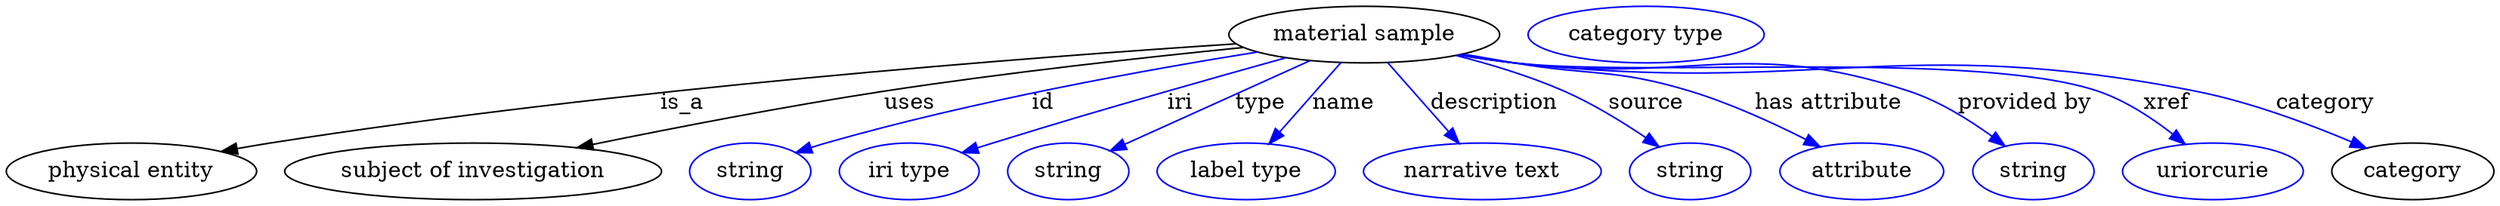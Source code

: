 digraph {
	graph [bb="0,0,1577.6,123"];
	node [label="\N"];
	"material sample"	[height=0.5,
		label="material sample",
		pos="862.29,105",
		width=2.3831];
	"physical entity"	[height=0.5,
		pos="79.293,18",
		width=2.2026];
	"material sample" -> "physical entity"	[label=is_a,
		lp="429.29,61.5",
		pos="e,136.47,30.648 781.12,99.137 651,90.652 387.97,70.658 167.29,36 160.58,34.946 153.6,33.756 146.63,32.509"];
	"subject of investigation"	[height=0.5,
		pos="296.29,18",
		width=3.3219];
	"material sample" -> "subject of investigation"	[label=uses,
		lp="573.79,61.5",
		pos="e,362.3,33.065 785.62,96.81 723.81,90.627 634.74,80.845 557.29,69 494.63,59.417 424.05,45.718 372.1,35.081"];
	id	[color=blue,
		height=0.5,
		label=string,
		pos="472.29,18",
		width=1.0652];
	"material sample" -> id	[color=blue,
		label=id,
		lp="658.29,61.5",
		pos="e,501.3,29.922 794.35,93.873 724.77,82.718 613.86,62.75 520.29,36 517.19,35.113 514,34.133 510.8,33.106",
		style=solid];
	iri	[color=blue,
		height=0.5,
		label="iri type",
		pos="573.29,18",
		width=1.2277];
	"material sample" -> iri	[color=blue,
		label=iri,
		lp="745.29,61.5",
		pos="e,606.97,29.681 812.36,90.245 789.45,83.878 761.97,76.155 737.29,69 688.27,54.785 676.08,50.997 627.29,36 623.8,34.926 620.18,33.805 \
616.55,32.674",
		style=solid];
	type	[color=blue,
		height=0.5,
		label=string,
		pos="674.29,18",
		width=1.0652];
	"material sample" -> type	[color=blue,
		label=type,
		lp="796.29,61.5",
		pos="e,700.96,31.059 827.81,88.41 794.53,73.36 744.33,50.664 710.48,35.36",
		style=solid];
	name	[color=blue,
		height=0.5,
		label="label type",
		pos="787.29,18",
		width=1.5707];
	"material sample" -> name	[color=blue,
		label=name,
		lp="849.29,61.5",
		pos="e,801.82,35.469 847.48,87.207 836.41,74.669 821.13,57.35 808.74,43.302",
		style=solid];
	description	[color=blue,
		height=0.5,
		label="narrative text",
		pos="937.29,18",
		width=2.0943];
	"material sample" -> description	[color=blue,
		label=description,
		lp="944.79,61.5",
		pos="e,922.51,35.758 877.11,87.207 888.1,74.75 903.26,57.573 915.61,43.574",
		style=solid];
	source	[color=blue,
		height=0.5,
		label=string,
		pos="1069.3,18",
		width=1.0652];
	"material sample" -> source	[color=blue,
		label=source,
		lp="1041.3,61.5",
		pos="e,1049.5,33.664 920.41,91.75 942.47,86.132 967.51,78.563 989.29,69 1007.5,61.018 1026.4,49.386 1041.2,39.349",
		style=solid];
	"has attribute"	[color=blue,
		height=0.5,
		label=attribute,
		pos="1177.3,18",
		width=1.4443];
	"material sample" -> "has attribute"	[color=blue,
		label="has attribute",
		lp="1156.3,61.5",
		pos="e,1151,33.649 924.86,92.641 935.67,90.725 946.8,88.781 957.29,87 1007,78.559 1021.1,83.729 1069.3,69 1094.5,61.305 1121.4,48.876 \
1142,38.335",
		style=solid];
	"provided by"	[color=blue,
		height=0.5,
		label=string,
		pos="1285.3,18",
		width=1.0652];
	"material sample" -> "provided by"	[color=blue,
		label="provided by",
		lp="1279.8,61.5",
		pos="e,1267.4,34.178 922.71,92.206 934.16,90.25 946.07,88.404 957.29,87 1067.8,73.169 1101.6,104.14 1207.3,69 1226,62.781 1244.7,51.056 \
1259.1,40.523",
		style=solid];
	xref	[color=blue,
		height=0.5,
		label=uriorcurie,
		pos="1399.3,18",
		width=1.5887];
	"material sample" -> xref	[color=blue,
		label=xref,
		lp="1369.8,61.5",
		pos="e,1381.6,35.285 922.17,92.081 933.79,90.111 945.89,88.293 957.29,87 1038.9,77.75 1248.5,95.187 1326.3,69 1343.5,63.212 1360.4,52.12 \
1373.5,41.851",
		style=solid];
	category	[height=0.5,
		pos="1526.3,18",
		width=1.4263];
	"material sample" -> category	[color=blue,
		label=category,
		lp="1470.8,61.5",
		pos="e,1496.6,32.756 922.17,92.017 933.78,90.053 945.88,88.253 957.29,87 1147.9,66.066 1200.2,106.09 1388.3,69 1422.7,62.217 1460,48.28 \
1487.1,36.84",
		style=solid];
	"named thing_category"	[color=blue,
		height=0.5,
		label="category type",
		pos="1041.3,105",
		width=2.0762];
}
